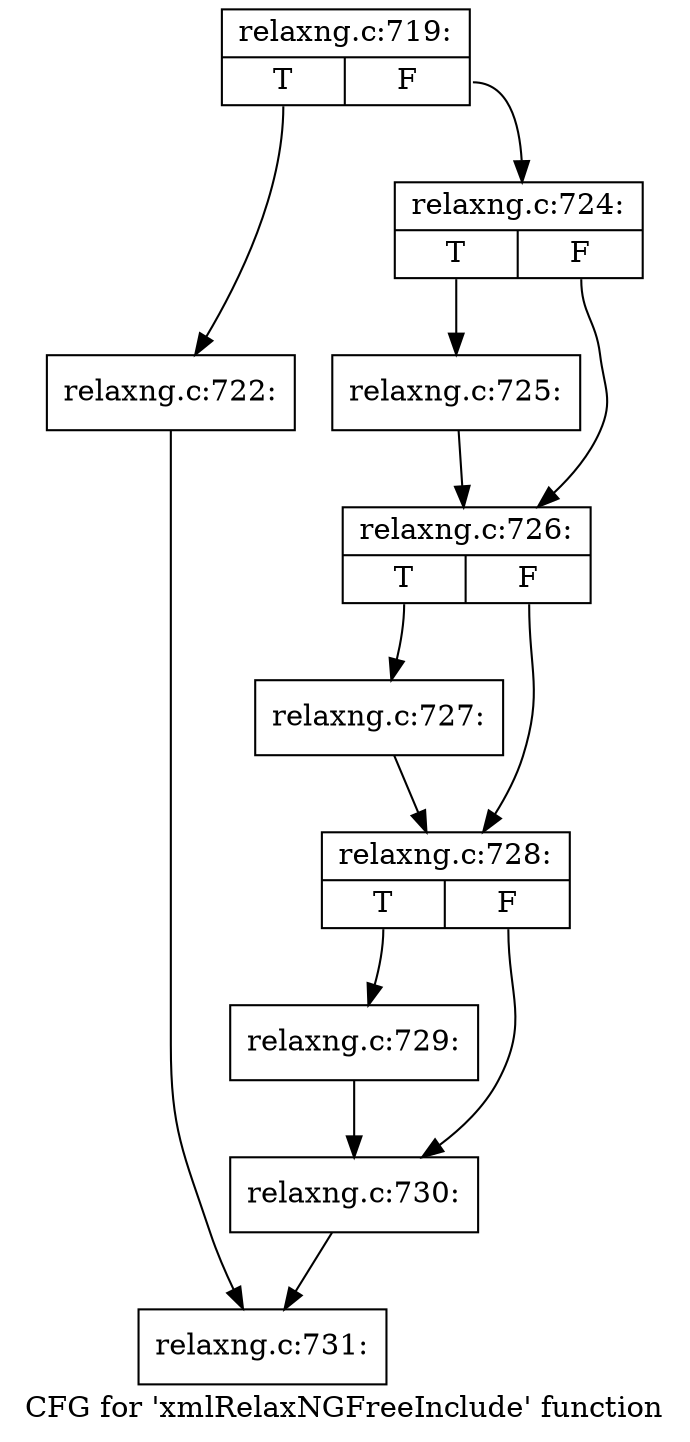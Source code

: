 digraph "CFG for 'xmlRelaxNGFreeInclude' function" {
	label="CFG for 'xmlRelaxNGFreeInclude' function";

	Node0x3af7140 [shape=record,label="{relaxng.c:719:|{<s0>T|<s1>F}}"];
	Node0x3af7140:s0 -> Node0x3af5fb0;
	Node0x3af7140:s1 -> Node0x3af6000;
	Node0x3af5fb0 [shape=record,label="{relaxng.c:722:}"];
	Node0x3af5fb0 -> Node0x3af6240;
	Node0x3af6000 [shape=record,label="{relaxng.c:724:|{<s0>T|<s1>F}}"];
	Node0x3af6000:s0 -> Node0x3af7260;
	Node0x3af6000:s1 -> Node0x3af72b0;
	Node0x3af7260 [shape=record,label="{relaxng.c:725:}"];
	Node0x3af7260 -> Node0x3af72b0;
	Node0x3af72b0 [shape=record,label="{relaxng.c:726:|{<s0>T|<s1>F}}"];
	Node0x3af72b0:s0 -> Node0x3af8010;
	Node0x3af72b0:s1 -> Node0x3af8060;
	Node0x3af8010 [shape=record,label="{relaxng.c:727:}"];
	Node0x3af8010 -> Node0x3af8060;
	Node0x3af8060 [shape=record,label="{relaxng.c:728:|{<s0>T|<s1>F}}"];
	Node0x3af8060:s0 -> Node0x3af8790;
	Node0x3af8060:s1 -> Node0x3af87e0;
	Node0x3af8790 [shape=record,label="{relaxng.c:729:}"];
	Node0x3af8790 -> Node0x3af87e0;
	Node0x3af87e0 [shape=record,label="{relaxng.c:730:}"];
	Node0x3af87e0 -> Node0x3af6240;
	Node0x3af6240 [shape=record,label="{relaxng.c:731:}"];
}
